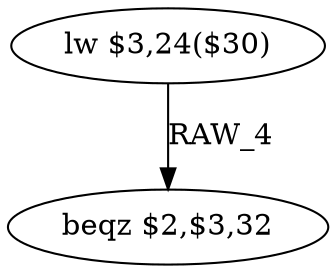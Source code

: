 digraph G1 {
node [shape = ellipse];
i0 [label = "lw $3,24($30)"] ;
i0 ->  i1 [label= "RAW_4"];
i1 [label = "beqz $2,$3,32"] ;
}
